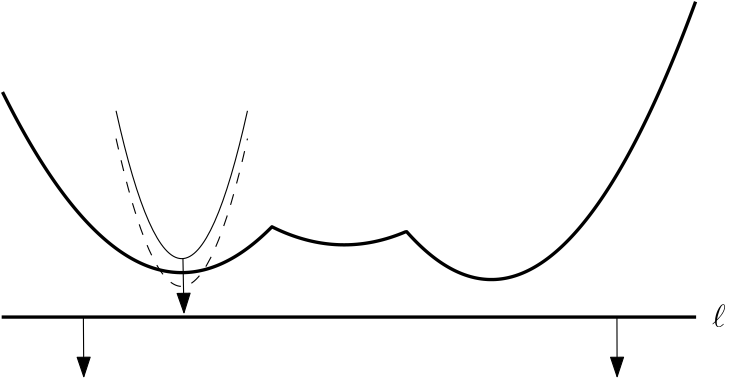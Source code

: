<?xml version="1.0"?>
<!DOCTYPE ipe SYSTEM "ipe.dtd">
<ipe version="70218" creator="Ipe 7.2.24">
<info created="D:20220615051133" modified="D:20220615051815"/>
<ipestyle name="basic">
<symbol name="arrow/arc(spx)">
<path stroke="sym-stroke" fill="sym-stroke" pen="sym-pen">
0 0 m
-1 0.333 l
-1 -0.333 l
h
</path>
</symbol>
<symbol name="arrow/farc(spx)">
<path stroke="sym-stroke" fill="white" pen="sym-pen">
0 0 m
-1 0.333 l
-1 -0.333 l
h
</path>
</symbol>
<symbol name="arrow/ptarc(spx)">
<path stroke="sym-stroke" fill="sym-stroke" pen="sym-pen">
0 0 m
-1 0.333 l
-0.8 0 l
-1 -0.333 l
h
</path>
</symbol>
<symbol name="arrow/fptarc(spx)">
<path stroke="sym-stroke" fill="white" pen="sym-pen">
0 0 m
-1 0.333 l
-0.8 0 l
-1 -0.333 l
h
</path>
</symbol>
<symbol name="mark/circle(sx)" transformations="translations">
<path fill="sym-stroke">
0.6 0 0 0.6 0 0 e
0.4 0 0 0.4 0 0 e
</path>
</symbol>
<symbol name="mark/disk(sx)" transformations="translations">
<path fill="sym-stroke">
0.6 0 0 0.6 0 0 e
</path>
</symbol>
<symbol name="mark/fdisk(sfx)" transformations="translations">
<group>
<path fill="sym-fill">
0.5 0 0 0.5 0 0 e
</path>
<path fill="sym-stroke" fillrule="eofill">
0.6 0 0 0.6 0 0 e
0.4 0 0 0.4 0 0 e
</path>
</group>
</symbol>
<symbol name="mark/box(sx)" transformations="translations">
<path fill="sym-stroke" fillrule="eofill">
-0.6 -0.6 m
0.6 -0.6 l
0.6 0.6 l
-0.6 0.6 l
h
-0.4 -0.4 m
0.4 -0.4 l
0.4 0.4 l
-0.4 0.4 l
h
</path>
</symbol>
<symbol name="mark/square(sx)" transformations="translations">
<path fill="sym-stroke">
-0.6 -0.6 m
0.6 -0.6 l
0.6 0.6 l
-0.6 0.6 l
h
</path>
</symbol>
<symbol name="mark/fsquare(sfx)" transformations="translations">
<group>
<path fill="sym-fill">
-0.5 -0.5 m
0.5 -0.5 l
0.5 0.5 l
-0.5 0.5 l
h
</path>
<path fill="sym-stroke" fillrule="eofill">
-0.6 -0.6 m
0.6 -0.6 l
0.6 0.6 l
-0.6 0.6 l
h
-0.4 -0.4 m
0.4 -0.4 l
0.4 0.4 l
-0.4 0.4 l
h
</path>
</group>
</symbol>
<symbol name="mark/cross(sx)" transformations="translations">
<group>
<path fill="sym-stroke">
-0.43 -0.57 m
0.57 0.43 l
0.43 0.57 l
-0.57 -0.43 l
h
</path>
<path fill="sym-stroke">
-0.43 0.57 m
0.57 -0.43 l
0.43 -0.57 l
-0.57 0.43 l
h
</path>
</group>
</symbol>
<symbol name="arrow/fnormal(spx)">
<path stroke="sym-stroke" fill="white" pen="sym-pen">
0 0 m
-1 0.333 l
-1 -0.333 l
h
</path>
</symbol>
<symbol name="arrow/pointed(spx)">
<path stroke="sym-stroke" fill="sym-stroke" pen="sym-pen">
0 0 m
-1 0.333 l
-0.8 0 l
-1 -0.333 l
h
</path>
</symbol>
<symbol name="arrow/fpointed(spx)">
<path stroke="sym-stroke" fill="white" pen="sym-pen">
0 0 m
-1 0.333 l
-0.8 0 l
-1 -0.333 l
h
</path>
</symbol>
<symbol name="arrow/linear(spx)">
<path stroke="sym-stroke" pen="sym-pen">
-1 0.333 m
0 0 l
-1 -0.333 l
</path>
</symbol>
<symbol name="arrow/fdouble(spx)">
<path stroke="sym-stroke" fill="white" pen="sym-pen">
0 0 m
-1 0.333 l
-1 -0.333 l
h
-1 0 m
-2 0.333 l
-2 -0.333 l
h
</path>
</symbol>
<symbol name="arrow/double(spx)">
<path stroke="sym-stroke" fill="sym-stroke" pen="sym-pen">
0 0 m
-1 0.333 l
-1 -0.333 l
h
-1 0 m
-2 0.333 l
-2 -0.333 l
h
</path>
</symbol>
<symbol name="arrow/mid-normal(spx)">
<path stroke="sym-stroke" fill="sym-stroke" pen="sym-pen">
0.5 0 m
-0.5 0.333 l
-0.5 -0.333 l
h
</path>
</symbol>
<symbol name="arrow/mid-fnormal(spx)">
<path stroke="sym-stroke" fill="white" pen="sym-pen">
0.5 0 m
-0.5 0.333 l
-0.5 -0.333 l
h
</path>
</symbol>
<symbol name="arrow/mid-pointed(spx)">
<path stroke="sym-stroke" fill="sym-stroke" pen="sym-pen">
0.5 0 m
-0.5 0.333 l
-0.3 0 l
-0.5 -0.333 l
h
</path>
</symbol>
<symbol name="arrow/mid-fpointed(spx)">
<path stroke="sym-stroke" fill="white" pen="sym-pen">
0.5 0 m
-0.5 0.333 l
-0.3 0 l
-0.5 -0.333 l
h
</path>
</symbol>
<symbol name="arrow/mid-double(spx)">
<path stroke="sym-stroke" fill="sym-stroke" pen="sym-pen">
1 0 m
0 0.333 l
0 -0.333 l
h
0 0 m
-1 0.333 l
-1 -0.333 l
h
</path>
</symbol>
<symbol name="arrow/mid-fdouble(spx)">
<path stroke="sym-stroke" fill="white" pen="sym-pen">
1 0 m
0 0.333 l
0 -0.333 l
h
0 0 m
-1 0.333 l
-1 -0.333 l
h
</path>
</symbol>
<anglesize name="22.5 deg" value="22.5"/>
<anglesize name="30 deg" value="30"/>
<anglesize name="45 deg" value="45"/>
<anglesize name="60 deg" value="60"/>
<anglesize name="90 deg" value="90"/>
<arrowsize name="large" value="10"/>
<arrowsize name="small" value="5"/>
<arrowsize name="tiny" value="3"/>
<color name="blue" value="0 0 1"/>
<color name="brown" value="0.647 0.165 0.165"/>
<color name="darkblue" value="0 0 0.545"/>
<color name="darkcyan" value="0 0.545 0.545"/>
<color name="darkgray" value="0.663"/>
<color name="darkgreen" value="0 0.392 0"/>
<color name="darkmagenta" value="0.545 0 0.545"/>
<color name="darkorange" value="1 0.549 0"/>
<color name="darkred" value="0.545 0 0"/>
<color name="gold" value="1 0.843 0"/>
<color name="gray" value="0.745"/>
<color name="green" value="0 1 0"/>
<color name="lightblue" value="0.678 0.847 0.902"/>
<color name="lightcyan" value="0.878 1 1"/>
<color name="lightgray" value="0.827"/>
<color name="lightgreen" value="0.565 0.933 0.565"/>
<color name="lightyellow" value="1 1 0.878"/>
<color name="navy" value="0 0 0.502"/>
<color name="orange" value="1 0.647 0"/>
<color name="pink" value="1 0.753 0.796"/>
<color name="purple" value="0.627 0.125 0.941"/>
<color name="red" value="1 0 0"/>
<color name="seagreen" value="0.18 0.545 0.341"/>
<color name="turquoise" value="0.251 0.878 0.816"/>
<color name="violet" value="0.933 0.51 0.933"/>
<color name="yellow" value="1 1 0"/>
<dashstyle name="dash dot dotted" value="[4 2 1 2 1 2] 0"/>
<dashstyle name="dash dotted" value="[4 2 1 2] 0"/>
<dashstyle name="dashed" value="[4] 0"/>
<dashstyle name="dotted" value="[1 3] 0"/>
<gridsize name="10 pts (~3.5 mm)" value="10"/>
<gridsize name="14 pts (~5 mm)" value="14"/>
<gridsize name="16 pts (~6 mm)" value="16"/>
<gridsize name="20 pts (~7 mm)" value="20"/>
<gridsize name="28 pts (~10 mm)" value="28"/>
<gridsize name="32 pts (~12 mm)" value="32"/>
<gridsize name="4 pts" value="4"/>
<gridsize name="56 pts (~20 mm)" value="56"/>
<gridsize name="8 pts (~3 mm)" value="8"/>
<opacity name="10%" value="0.1"/>
<opacity name="30%" value="0.3"/>
<opacity name="50%" value="0.5"/>
<opacity name="75%" value="0.75"/>
<pen name="fat" value="1.2"/>
<pen name="heavier" value="0.8"/>
<pen name="ultrafat" value="2"/>
<symbolsize name="large" value="5"/>
<symbolsize name="small" value="2"/>
<symbolsize name="tiny" value="1.1"/>
<textsize name="Huge" value="\Huge"/>
<textsize name="LARGE" value="\LARGE"/>
<textsize name="Large" value="\Large"/>
<textsize name="footnote" value="\footnotesize"/>
<textsize name="huge" value="\huge"/>
<textsize name="large" value="\large"/>
<textsize name="small" value="\small"/>
<textsize name="tiny" value="\tiny"/>
<textstyle name="center" begin="\begin{center}" end="\end{center}"/>
<textstyle name="item" begin="\begin{itemize}\item{}" end="\end{itemize}"/>
<textstyle name="itemize" begin="\begin{itemize}" end="\end{itemize}"/>
<tiling name="falling" angle="-60" step="4" width="1"/>
<tiling name="rising" angle="30" step="4" width="1"/>
</ipestyle>
<page>
<layer name="alpha"/>
<view layers="alpha" active="alpha"/>
<path layer="alpha" matrix="1 0 0 1 2.43706 638.972" stroke="black" pen="fat">
0 70.5 m
250 70.5 l
</path>
<path matrix="1 0 0 1 2.74016 638.972" stroke="black" pen="fat">
0 151.504 m
0.5 150.5 l
1 149.504 l
1.5 148.516 l
2 147.535 l
2.5 146.563 l
3 145.598 l
3.5 144.641 l
4 143.691 l
4.5 142.75 l
5 141.816 l
5.5 140.891 l
6 139.973 l
6.5 139.063 l
7 138.16 l
7.5 137.266 l
8 136.379 l
8.5 135.5 l
9 134.629 l
9.5 133.766 l
10 132.91 l
10.5 132.063 l
11 131.223 l
11.5 130.391 l
12 129.566 l
12.5 128.75 l
13 127.941 l
13.5 127.141 l
14 126.348 l
14.5 125.563 l
15 124.785 l
15.5 124.016 l
16 123.254 l
16.5 122.5 l
17 121.754 l
17.5 121.016 l
18 120.285 l
18.5 119.563 l
19 118.848 l
19.5 118.141 l
20 117.441 l
20.5 116.75 l
21 116.066 l
21.5 115.391 l
22 114.723 l
22.5 114.063 l
23 113.41 l
23.5 112.766 l
24 112.129 l
24.5 111.5 l
25 110.879 l
25.5 110.266 l
26 109.66 l
26.5 109.063 l
27 108.473 l
27.5 107.891 l
28 107.316 l
28.5 106.75 l
29 106.191 l
29.5 105.641 l
30 105.098 l
30.5 104.563 l
31 104.035 l
31.5 103.516 l
32 103.004 l
32.5 102.5 l
33 102.004 l
33.5 101.516 l
34 101.035 l
34.5 100.563 l
35 100.098 l
35.5 99.6406 l
36 99.1914 l
36.5 98.75 l
37 98.3164 l
37.5 97.8906 l
38 97.4727 l
38.5 97.0625 l
39 96.6602 l
39.5 96.2656 l
40 95.8789 l
40.5 95.5 l
41 95.1289 l
41.5 94.7656 l
42 94.4102 l
42.5 94.0625 l
43 93.7227 l
43.5 93.3906 l
44 93.0664 l
44.5 92.75 l
45 92.4414 l
45.5 92.1406 l
46 91.8477 l
46.5 91.5625 l
47 91.2852 l
47.5 91.0156 l
48 90.7539 l
48.5 90.5 l
49 90.2539 l
49.5 90.0156 l
50 89.7852 l
50.5 89.5625 l
51 89.3477 l
51.5 89.1406 l
52 88.9414 l
52.5 88.75 l
53 88.5664 l
53.5 88.3906 l
54 88.2227 l
54.5 88.0625 l
55 87.9102 l
55.5 87.7656 l
56 87.6289 l
56.5 87.5 l
57 87.3789 l
57.5 87.2656 l
58 87.1602 l
58.5 87.0625 l
59 86.9727 l
59.5 86.8906 l
60 86.8164 l
60.5 86.75 l
61 86.6914 l
61.5 86.6406 l
62 86.5977 l
62.5 86.5625 l
63 86.5352 l
63.5 86.5156 l
64 86.5039 l
64.5 86.5 l
65 86.5039 l
65.5 86.5156 l
66 86.5352 l
66.5 86.5625 l
67 86.5977 l
67.5 86.6406 l
68 86.6914 l
68.5 86.75 l
69 86.8164 l
69.5 86.8906 l
70 86.9727 l
70.5 87.0625 l
71 87.1602 l
71.5 87.2656 l
72 87.3789 l
72.5 87.5 l
73 87.6289 l
73.5 87.7656 l
74 87.9102 l
74.5 88.0625 l
75 88.2227 l
75.5 88.3906 l
76 88.5664 l
76.5 88.75 l
77 88.9414 l
77.5 89.1406 l
78 89.3477 l
78.5 89.5625 l
79 89.7852 l
79.5 90.0156 l
80 90.2539 l
80.5 90.5 l
81 90.7539 l
81.5 91.0156 l
82 91.2852 l
82.5 91.5625 l
83 91.8477 l
83.5 92.1406 l
84 92.4414 l
84.5 92.75 l
85 93.0664 l
85.5 93.3906 l
86 93.7227 l
86.5 94.0625 l
87 94.4102 l
87.5 94.7656 l
88 95.1289 l
88.5 95.5 l
89 95.8789 l
89.5 96.2656 l
90 96.6602 l
90.5 97.0625 l
91 97.4727 l
91.5 97.8906 l
92 98.3164 l
92.5 98.75 l
93 99.1914 l
93.5 99.6406 l
94 100.098 l
94.5 100.563 l
95 101.035 l
95.5 101.516 l
96 102.004 l
96.5 102.5 l
97 103 l
97.5 102.752 l
98 102.51 l
98.5 102.272 l
99 102.038 l
99.5 101.81 l
100 101.587 l
100.5 101.368 l
101 101.154 l
101.5 100.945 l
102 100.74 l
102.5 100.541 l
103 100.346 l
103.5 100.156 l
104 99.9712 l
104.5 99.7909 l
105 99.6154 l
105.5 99.4447 l
106 99.2788 l
106.5 99.1178 l
107 98.9615 l
107.5 98.8101 l
108 98.6635 l
108.5 98.5216 l
109 98.3846 l
109.5 98.2524 l
110 98.125 l
110.5 98.0024 l
111 97.8846 l
111.5 97.7716 l
112 97.6635 l
112.5 97.5601 l
113 97.4615 l
113.5 97.3678 l
114 97.2788 l
114.5 97.1947 l
115 97.1154 l
115.5 97.0409 l
116 96.9712 l
116.5 96.9063 l
117 96.8462 l
117.5 96.7909 l
118 96.7404 l
118.5 96.6947 l
119 96.6538 l
119.5 96.6178 l
120 96.5865 l
120.5 96.5601 l
121 96.5385 l
121.5 96.5216 l
122 96.5096 l
122.5 96.5024 l
123 96.5 l
123.5 96.5024 l
124 96.5096 l
124.5 96.5216 l
125 96.5385 l
125.5 96.5601 l
126 96.5865 l
126.5 96.6178 l
127 96.6538 l
127.5 96.6947 l
128 96.7404 l
128.5 96.7909 l
129 96.8462 l
129.5 96.9063 l
130 96.9712 l
130.5 97.0409 l
131 97.1154 l
131.5 97.1947 l
132 97.2788 l
132.5 97.3678 l
133 97.4615 l
133.5 97.5601 l
134 97.6635 l
134.5 97.7716 l
135 97.8846 l
135.5 98.0024 l
136 98.125 l
136.5 98.2524 l
137 98.3846 l
137.5 98.5216 l
138 98.6635 l
138.5 98.8101 l
139 98.9615 l
139.5 99.1178 l
140 99.2788 l
140.5 99.4447 l
141 99.6154 l
141.5 99.7909 l
142 99.9712 l
142.5 100.156 l
143 100.346 l
143.5 100.541 l
144 100.74 l
144.5 100.945 l
145 101.154 l
145.5 101.227 l
146 100.667 l
146.5 100.116 l
147 99.5741 l
147.5 99.0417 l
148 98.5185 l
148.5 98.0046 l
149 97.5 l
149.5 97.0046 l
150 96.5185 l
150.5 96.0417 l
151 95.5741 l
151.5 95.1157 l
152 94.6667 l
152.5 94.2269 l
153 93.7963 l
153.5 93.375 l
154 92.963 l
154.5 92.5602 l
155 92.1667 l
155.5 91.7824 l
156 91.4074 l
156.5 91.0417 l
157 90.6852 l
157.5 90.338 l
158 90 l
158.5 89.6713 l
159 89.3519 l
159.5 89.0417 l
160 88.7407 l
160.5 88.4491 l
161 88.1667 l
161.5 87.8935 l
162 87.6296 l
162.5 87.375 l
163 87.1296 l
163.5 86.8935 l
164 86.6667 l
164.5 86.4491 l
165 86.2407 l
165.5 86.0417 l
166 85.8519 l
166.5 85.6713 l
167 85.5 l
167.5 85.338 l
168 85.1852 l
168.5 85.0417 l
169 84.9074 l
169.5 84.7824 l
170 84.6667 l
170.5 84.5602 l
171 84.463 l
171.5 84.375 l
172 84.2963 l
172.5 84.2269 l
173 84.1667 l
173.5 84.1157 l
174 84.0741 l
174.5 84.0417 l
175 84.0185 l
175.5 84.0046 l
176 84 l
176.5 84.0046 l
177 84.0185 l
177.5 84.0417 l
178 84.0741 l
178.5 84.1157 l
179 84.1667 l
179.5 84.2269 l
180 84.2963 l
180.5 84.375 l
181 84.463 l
181.5 84.5602 l
182 84.6667 l
182.5 84.7824 l
183 84.9074 l
183.5 85.0417 l
184 85.1852 l
184.5 85.338 l
185 85.5 l
185.5 85.6713 l
186 85.8519 l
186.5 86.0417 l
187 86.2407 l
187.5 86.4491 l
188 86.6667 l
188.5 86.8935 l
189 87.1296 l
189.5 87.375 l
190 87.6296 l
190.5 87.8935 l
191 88.1667 l
191.5 88.4491 l
192 88.7407 l
192.5 89.0417 l
193 89.3519 l
193.5 89.6713 l
194 90 l
194.5 90.338 l
195 90.6852 l
195.5 91.0417 l
196 91.4074 l
196.5 91.7824 l
197 92.1667 l
197.5 92.5602 l
198 92.963 l
198.5 93.375 l
199 93.7963 l
199.5 94.2269 l
200 94.6667 l
200.5 95.1157 l
201 95.5741 l
201.5 96.0417 l
202 96.5185 l
202.5 97.0046 l
203 97.5 l
203.5 98.0046 l
204 98.5185 l
204.5 99.0417 l
205 99.5741 l
205.5 100.116 l
206 100.667 l
206.5 101.227 l
207 101.796 l
207.5 102.375 l
208 102.963 l
208.5 103.56 l
209 104.167 l
209.5 104.782 l
210 105.407 l
210.5 106.042 l
211 106.685 l
211.5 107.338 l
212 108 l
212.5 108.671 l
213 109.352 l
213.5 110.042 l
214 110.741 l
214.5 111.449 l
215 112.167 l
215.5 112.894 l
216 113.63 l
216.5 114.375 l
217 115.13 l
217.5 115.894 l
218 116.667 l
218.5 117.449 l
219 118.241 l
219.5 119.042 l
220 119.852 l
220.5 120.671 l
221 121.5 l
221.5 122.338 l
222 123.185 l
222.5 124.042 l
223 124.907 l
223.5 125.782 l
224 126.667 l
224.5 127.56 l
225 128.463 l
225.5 129.375 l
226 130.296 l
226.5 131.227 l
227 132.167 l
227.5 133.116 l
228 134.074 l
228.5 135.042 l
229 136.019 l
229.5 137.005 l
230 138 l
230.5 139.005 l
231 140.019 l
231.5 141.042 l
232 142.074 l
232.5 143.116 l
233 144.167 l
233.5 145.227 l
234 146.296 l
234.5 147.375 l
235 148.463 l
235.5 149.56 l
236 150.667 l
236.5 151.782 l
237 152.907 l
237.5 154.042 l
238 155.185 l
238.5 156.338 l
239 157.5 l
239.5 158.671 l
240 159.852 l
240.5 161.042 l
241 162.241 l
241.5 163.449 l
242 164.667 l
242.5 165.894 l
243 167.13 l
243.5 168.375 l
244 169.63 l
244.5 170.894 l
245 172.167 l
245.5 173.449 l
246 174.741 l
246.5 176.042 l
247 177.352 l
247.5 178.671 l
248 180 l
248.5 181.338 l
249 182.685 l
249.5 184.042 l
</path>
<text matrix="1 0 0 1 160.615 19.1987" transformations="translations" pos="97.5576 686.634" stroke="black" type="label" width="4.912" height="8.302" depth="0" valign="baseline" size="large" style="math">\ell</text>
<path stroke="black" arrow="normal/normal">
223.936 709.472 m
224 688 l
</path>
<path stroke="black" arrow="normal/normal">
31.8572 709.472 m
32 688 l
</path>
<path matrix="0.739183 0 0 0.739183 -169.267 180.55" stroke="black">
288 816 m
320 672
352 816 c
</path>
<path matrix="0.739183 0 0 0.739183 -169.267 170.55" stroke="black" dash="dashed">
288 816 m
320 672
352 816 c
</path>
<path matrix="1 0 0 1 -58.1847 -9.38115" stroke="black" arrow="normal/normal">
125.881 739.9 m
126.255 720.393 l
</path>
</page>
</ipe>
